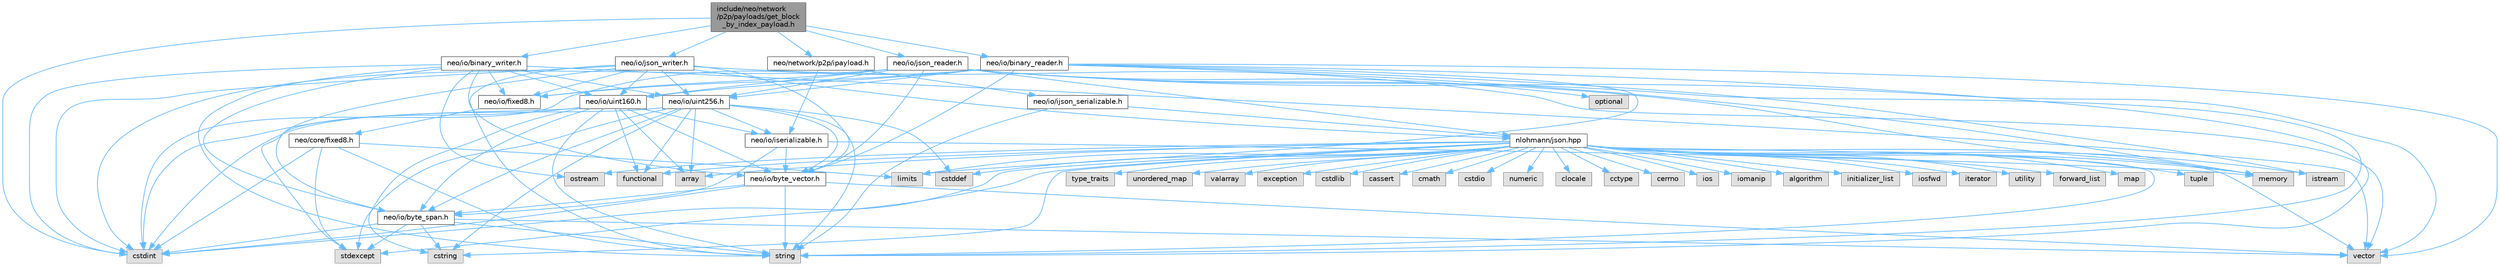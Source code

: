 digraph "include/neo/network/p2p/payloads/get_block_by_index_payload.h"
{
 // LATEX_PDF_SIZE
  bgcolor="transparent";
  edge [fontname=Helvetica,fontsize=10,labelfontname=Helvetica,labelfontsize=10];
  node [fontname=Helvetica,fontsize=10,shape=box,height=0.2,width=0.4];
  Node1 [id="Node000001",label="include/neo/network\l/p2p/payloads/get_block\l_by_index_payload.h",height=0.2,width=0.4,color="gray40", fillcolor="grey60", style="filled", fontcolor="black",tooltip=" "];
  Node1 -> Node2 [id="edge119_Node000001_Node000002",color="steelblue1",style="solid",tooltip=" "];
  Node2 [id="Node000002",label="neo/io/binary_reader.h",height=0.2,width=0.4,color="grey40", fillcolor="white", style="filled",URL="$binary__reader_8h.html",tooltip=" "];
  Node2 -> Node3 [id="edge120_Node000002_Node000003",color="steelblue1",style="solid",tooltip=" "];
  Node3 [id="Node000003",label="neo/io/byte_vector.h",height=0.2,width=0.4,color="grey40", fillcolor="white", style="filled",URL="$io_2byte__vector_8h.html",tooltip=" "];
  Node3 -> Node4 [id="edge121_Node000003_Node000004",color="steelblue1",style="solid",tooltip=" "];
  Node4 [id="Node000004",label="neo/io/byte_span.h",height=0.2,width=0.4,color="grey40", fillcolor="white", style="filled",URL="$io_2byte__span_8h.html",tooltip=" "];
  Node4 -> Node5 [id="edge122_Node000004_Node000005",color="steelblue1",style="solid",tooltip=" "];
  Node5 [id="Node000005",label="cstdint",height=0.2,width=0.4,color="grey60", fillcolor="#E0E0E0", style="filled",tooltip=" "];
  Node4 -> Node6 [id="edge123_Node000004_Node000006",color="steelblue1",style="solid",tooltip=" "];
  Node6 [id="Node000006",label="cstring",height=0.2,width=0.4,color="grey60", fillcolor="#E0E0E0", style="filled",tooltip=" "];
  Node4 -> Node7 [id="edge124_Node000004_Node000007",color="steelblue1",style="solid",tooltip=" "];
  Node7 [id="Node000007",label="stdexcept",height=0.2,width=0.4,color="grey60", fillcolor="#E0E0E0", style="filled",tooltip=" "];
  Node4 -> Node8 [id="edge125_Node000004_Node000008",color="steelblue1",style="solid",tooltip=" "];
  Node8 [id="Node000008",label="string",height=0.2,width=0.4,color="grey60", fillcolor="#E0E0E0", style="filled",tooltip=" "];
  Node4 -> Node9 [id="edge126_Node000004_Node000009",color="steelblue1",style="solid",tooltip=" "];
  Node9 [id="Node000009",label="vector",height=0.2,width=0.4,color="grey60", fillcolor="#E0E0E0", style="filled",tooltip=" "];
  Node3 -> Node5 [id="edge127_Node000003_Node000005",color="steelblue1",style="solid",tooltip=" "];
  Node3 -> Node8 [id="edge128_Node000003_Node000008",color="steelblue1",style="solid",tooltip=" "];
  Node3 -> Node9 [id="edge129_Node000003_Node000009",color="steelblue1",style="solid",tooltip=" "];
  Node2 -> Node10 [id="edge130_Node000002_Node000010",color="steelblue1",style="solid",tooltip=" "];
  Node10 [id="Node000010",label="neo/io/fixed8.h",height=0.2,width=0.4,color="grey40", fillcolor="white", style="filled",URL="$io_2fixed8_8h.html",tooltip=" "];
  Node10 -> Node11 [id="edge131_Node000010_Node000011",color="steelblue1",style="solid",tooltip=" "];
  Node11 [id="Node000011",label="neo/core/fixed8.h",height=0.2,width=0.4,color="grey40", fillcolor="white", style="filled",URL="$core_2fixed8_8h.html",tooltip=" "];
  Node11 -> Node5 [id="edge132_Node000011_Node000005",color="steelblue1",style="solid",tooltip=" "];
  Node11 -> Node12 [id="edge133_Node000011_Node000012",color="steelblue1",style="solid",tooltip=" "];
  Node12 [id="Node000012",label="limits",height=0.2,width=0.4,color="grey60", fillcolor="#E0E0E0", style="filled",tooltip=" "];
  Node11 -> Node7 [id="edge134_Node000011_Node000007",color="steelblue1",style="solid",tooltip=" "];
  Node11 -> Node8 [id="edge135_Node000011_Node000008",color="steelblue1",style="solid",tooltip=" "];
  Node2 -> Node13 [id="edge136_Node000002_Node000013",color="steelblue1",style="solid",tooltip=" "];
  Node13 [id="Node000013",label="neo/io/uint160.h",height=0.2,width=0.4,color="grey40", fillcolor="white", style="filled",URL="$uint160_8h.html",tooltip=" "];
  Node13 -> Node4 [id="edge137_Node000013_Node000004",color="steelblue1",style="solid",tooltip=" "];
  Node13 -> Node3 [id="edge138_Node000013_Node000003",color="steelblue1",style="solid",tooltip=" "];
  Node13 -> Node14 [id="edge139_Node000013_Node000014",color="steelblue1",style="solid",tooltip=" "];
  Node14 [id="Node000014",label="neo/io/iserializable.h",height=0.2,width=0.4,color="grey40", fillcolor="white", style="filled",URL="$iserializable_8h.html",tooltip=" "];
  Node14 -> Node4 [id="edge140_Node000014_Node000004",color="steelblue1",style="solid",tooltip=" "];
  Node14 -> Node3 [id="edge141_Node000014_Node000003",color="steelblue1",style="solid",tooltip=" "];
  Node14 -> Node15 [id="edge142_Node000014_Node000015",color="steelblue1",style="solid",tooltip=" "];
  Node15 [id="Node000015",label="memory",height=0.2,width=0.4,color="grey60", fillcolor="#E0E0E0", style="filled",tooltip=" "];
  Node13 -> Node16 [id="edge143_Node000013_Node000016",color="steelblue1",style="solid",tooltip=" "];
  Node16 [id="Node000016",label="array",height=0.2,width=0.4,color="grey60", fillcolor="#E0E0E0", style="filled",tooltip=" "];
  Node13 -> Node5 [id="edge144_Node000013_Node000005",color="steelblue1",style="solid",tooltip=" "];
  Node13 -> Node6 [id="edge145_Node000013_Node000006",color="steelblue1",style="solid",tooltip=" "];
  Node13 -> Node17 [id="edge146_Node000013_Node000017",color="steelblue1",style="solid",tooltip=" "];
  Node17 [id="Node000017",label="functional",height=0.2,width=0.4,color="grey60", fillcolor="#E0E0E0", style="filled",tooltip=" "];
  Node13 -> Node7 [id="edge147_Node000013_Node000007",color="steelblue1",style="solid",tooltip=" "];
  Node13 -> Node8 [id="edge148_Node000013_Node000008",color="steelblue1",style="solid",tooltip=" "];
  Node2 -> Node18 [id="edge149_Node000002_Node000018",color="steelblue1",style="solid",tooltip=" "];
  Node18 [id="Node000018",label="neo/io/uint256.h",height=0.2,width=0.4,color="grey40", fillcolor="white", style="filled",URL="$uint256_8h.html",tooltip=" "];
  Node18 -> Node4 [id="edge150_Node000018_Node000004",color="steelblue1",style="solid",tooltip=" "];
  Node18 -> Node3 [id="edge151_Node000018_Node000003",color="steelblue1",style="solid",tooltip=" "];
  Node18 -> Node14 [id="edge152_Node000018_Node000014",color="steelblue1",style="solid",tooltip=" "];
  Node18 -> Node16 [id="edge153_Node000018_Node000016",color="steelblue1",style="solid",tooltip=" "];
  Node18 -> Node19 [id="edge154_Node000018_Node000019",color="steelblue1",style="solid",tooltip=" "];
  Node19 [id="Node000019",label="cstddef",height=0.2,width=0.4,color="grey60", fillcolor="#E0E0E0", style="filled",tooltip=" "];
  Node18 -> Node5 [id="edge155_Node000018_Node000005",color="steelblue1",style="solid",tooltip=" "];
  Node18 -> Node6 [id="edge156_Node000018_Node000006",color="steelblue1",style="solid",tooltip=" "];
  Node18 -> Node17 [id="edge157_Node000018_Node000017",color="steelblue1",style="solid",tooltip=" "];
  Node18 -> Node7 [id="edge158_Node000018_Node000007",color="steelblue1",style="solid",tooltip=" "];
  Node18 -> Node8 [id="edge159_Node000018_Node000008",color="steelblue1",style="solid",tooltip=" "];
  Node2 -> Node5 [id="edge160_Node000002_Node000005",color="steelblue1",style="solid",tooltip=" "];
  Node2 -> Node20 [id="edge161_Node000002_Node000020",color="steelblue1",style="solid",tooltip=" "];
  Node20 [id="Node000020",label="istream",height=0.2,width=0.4,color="grey60", fillcolor="#E0E0E0", style="filled",tooltip=" "];
  Node2 -> Node12 [id="edge162_Node000002_Node000012",color="steelblue1",style="solid",tooltip=" "];
  Node2 -> Node15 [id="edge163_Node000002_Node000015",color="steelblue1",style="solid",tooltip=" "];
  Node2 -> Node8 [id="edge164_Node000002_Node000008",color="steelblue1",style="solid",tooltip=" "];
  Node2 -> Node9 [id="edge165_Node000002_Node000009",color="steelblue1",style="solid",tooltip=" "];
  Node1 -> Node21 [id="edge166_Node000001_Node000021",color="steelblue1",style="solid",tooltip=" "];
  Node21 [id="Node000021",label="neo/io/binary_writer.h",height=0.2,width=0.4,color="grey40", fillcolor="white", style="filled",URL="$binary__writer_8h.html",tooltip=" "];
  Node21 -> Node4 [id="edge167_Node000021_Node000004",color="steelblue1",style="solid",tooltip=" "];
  Node21 -> Node3 [id="edge168_Node000021_Node000003",color="steelblue1",style="solid",tooltip=" "];
  Node21 -> Node10 [id="edge169_Node000021_Node000010",color="steelblue1",style="solid",tooltip=" "];
  Node21 -> Node13 [id="edge170_Node000021_Node000013",color="steelblue1",style="solid",tooltip=" "];
  Node21 -> Node18 [id="edge171_Node000021_Node000018",color="steelblue1",style="solid",tooltip=" "];
  Node21 -> Node5 [id="edge172_Node000021_Node000005",color="steelblue1",style="solid",tooltip=" "];
  Node21 -> Node22 [id="edge173_Node000021_Node000022",color="steelblue1",style="solid",tooltip=" "];
  Node22 [id="Node000022",label="ostream",height=0.2,width=0.4,color="grey60", fillcolor="#E0E0E0", style="filled",tooltip=" "];
  Node21 -> Node8 [id="edge174_Node000021_Node000008",color="steelblue1",style="solid",tooltip=" "];
  Node21 -> Node9 [id="edge175_Node000021_Node000009",color="steelblue1",style="solid",tooltip=" "];
  Node1 -> Node23 [id="edge176_Node000001_Node000023",color="steelblue1",style="solid",tooltip=" "];
  Node23 [id="Node000023",label="neo/io/json_reader.h",height=0.2,width=0.4,color="grey40", fillcolor="white", style="filled",URL="$json__reader_8h.html",tooltip=" "];
  Node23 -> Node3 [id="edge177_Node000023_Node000003",color="steelblue1",style="solid",tooltip=" "];
  Node23 -> Node10 [id="edge178_Node000023_Node000010",color="steelblue1",style="solid",tooltip=" "];
  Node23 -> Node13 [id="edge179_Node000023_Node000013",color="steelblue1",style="solid",tooltip=" "];
  Node23 -> Node18 [id="edge180_Node000023_Node000018",color="steelblue1",style="solid",tooltip=" "];
  Node23 -> Node5 [id="edge181_Node000023_Node000005",color="steelblue1",style="solid",tooltip=" "];
  Node23 -> Node15 [id="edge182_Node000023_Node000015",color="steelblue1",style="solid",tooltip=" "];
  Node23 -> Node24 [id="edge183_Node000023_Node000024",color="steelblue1",style="solid",tooltip=" "];
  Node24 [id="Node000024",label="nlohmann/json.hpp",height=0.2,width=0.4,color="grey40", fillcolor="white", style="filled",URL="$json_8hpp.html",tooltip=" "];
  Node24 -> Node25 [id="edge184_Node000024_Node000025",color="steelblue1",style="solid",tooltip=" "];
  Node25 [id="Node000025",label="algorithm",height=0.2,width=0.4,color="grey60", fillcolor="#E0E0E0", style="filled",tooltip=" "];
  Node24 -> Node19 [id="edge185_Node000024_Node000019",color="steelblue1",style="solid",tooltip=" "];
  Node24 -> Node17 [id="edge186_Node000024_Node000017",color="steelblue1",style="solid",tooltip=" "];
  Node24 -> Node26 [id="edge187_Node000024_Node000026",color="steelblue1",style="solid",tooltip=" "];
  Node26 [id="Node000026",label="initializer_list",height=0.2,width=0.4,color="grey60", fillcolor="#E0E0E0", style="filled",tooltip=" "];
  Node24 -> Node27 [id="edge188_Node000024_Node000027",color="steelblue1",style="solid",tooltip=" "];
  Node27 [id="Node000027",label="iosfwd",height=0.2,width=0.4,color="grey60", fillcolor="#E0E0E0", style="filled",tooltip=" "];
  Node24 -> Node28 [id="edge189_Node000024_Node000028",color="steelblue1",style="solid",tooltip=" "];
  Node28 [id="Node000028",label="iterator",height=0.2,width=0.4,color="grey60", fillcolor="#E0E0E0", style="filled",tooltip=" "];
  Node24 -> Node15 [id="edge190_Node000024_Node000015",color="steelblue1",style="solid",tooltip=" "];
  Node24 -> Node8 [id="edge191_Node000024_Node000008",color="steelblue1",style="solid",tooltip=" "];
  Node24 -> Node29 [id="edge192_Node000024_Node000029",color="steelblue1",style="solid",tooltip=" "];
  Node29 [id="Node000029",label="utility",height=0.2,width=0.4,color="grey60", fillcolor="#E0E0E0", style="filled",tooltip=" "];
  Node24 -> Node9 [id="edge193_Node000024_Node000009",color="steelblue1",style="solid",tooltip=" "];
  Node24 -> Node16 [id="edge194_Node000024_Node000016",color="steelblue1",style="solid",tooltip=" "];
  Node24 -> Node30 [id="edge195_Node000024_Node000030",color="steelblue1",style="solid",tooltip=" "];
  Node30 [id="Node000030",label="forward_list",height=0.2,width=0.4,color="grey60", fillcolor="#E0E0E0", style="filled",tooltip=" "];
  Node24 -> Node31 [id="edge196_Node000024_Node000031",color="steelblue1",style="solid",tooltip=" "];
  Node31 [id="Node000031",label="map",height=0.2,width=0.4,color="grey60", fillcolor="#E0E0E0", style="filled",tooltip=" "];
  Node24 -> Node32 [id="edge197_Node000024_Node000032",color="steelblue1",style="solid",tooltip=" "];
  Node32 [id="Node000032",label="tuple",height=0.2,width=0.4,color="grey60", fillcolor="#E0E0E0", style="filled",tooltip=" "];
  Node24 -> Node33 [id="edge198_Node000024_Node000033",color="steelblue1",style="solid",tooltip=" "];
  Node33 [id="Node000033",label="type_traits",height=0.2,width=0.4,color="grey60", fillcolor="#E0E0E0", style="filled",tooltip=" "];
  Node24 -> Node34 [id="edge199_Node000024_Node000034",color="steelblue1",style="solid",tooltip=" "];
  Node34 [id="Node000034",label="unordered_map",height=0.2,width=0.4,color="grey60", fillcolor="#E0E0E0", style="filled",tooltip=" "];
  Node24 -> Node35 [id="edge200_Node000024_Node000035",color="steelblue1",style="solid",tooltip=" "];
  Node35 [id="Node000035",label="valarray",height=0.2,width=0.4,color="grey60", fillcolor="#E0E0E0", style="filled",tooltip=" "];
  Node24 -> Node36 [id="edge201_Node000024_Node000036",color="steelblue1",style="solid",tooltip=" "];
  Node36 [id="Node000036",label="exception",height=0.2,width=0.4,color="grey60", fillcolor="#E0E0E0", style="filled",tooltip=" "];
  Node24 -> Node7 [id="edge202_Node000024_Node000007",color="steelblue1",style="solid",tooltip=" "];
  Node24 -> Node5 [id="edge203_Node000024_Node000005",color="steelblue1",style="solid",tooltip=" "];
  Node24 -> Node37 [id="edge204_Node000024_Node000037",color="steelblue1",style="solid",tooltip=" "];
  Node37 [id="Node000037",label="cstdlib",height=0.2,width=0.4,color="grey60", fillcolor="#E0E0E0", style="filled",tooltip=" "];
  Node24 -> Node38 [id="edge205_Node000024_Node000038",color="steelblue1",style="solid",tooltip=" "];
  Node38 [id="Node000038",label="cassert",height=0.2,width=0.4,color="grey60", fillcolor="#E0E0E0", style="filled",tooltip=" "];
  Node24 -> Node12 [id="edge206_Node000024_Node000012",color="steelblue1",style="solid",tooltip=" "];
  Node24 -> Node6 [id="edge207_Node000024_Node000006",color="steelblue1",style="solid",tooltip=" "];
  Node24 -> Node39 [id="edge208_Node000024_Node000039",color="steelblue1",style="solid",tooltip=" "];
  Node39 [id="Node000039",label="cmath",height=0.2,width=0.4,color="grey60", fillcolor="#E0E0E0", style="filled",tooltip=" "];
  Node24 -> Node40 [id="edge209_Node000024_Node000040",color="steelblue1",style="solid",tooltip=" "];
  Node40 [id="Node000040",label="cstdio",height=0.2,width=0.4,color="grey60", fillcolor="#E0E0E0", style="filled",tooltip=" "];
  Node24 -> Node41 [id="edge210_Node000024_Node000041",color="steelblue1",style="solid",tooltip=" "];
  Node41 [id="Node000041",label="numeric",height=0.2,width=0.4,color="grey60", fillcolor="#E0E0E0", style="filled",tooltip=" "];
  Node24 -> Node20 [id="edge211_Node000024_Node000020",color="steelblue1",style="solid",tooltip=" "];
  Node24 -> Node42 [id="edge212_Node000024_Node000042",color="steelblue1",style="solid",tooltip=" "];
  Node42 [id="Node000042",label="clocale",height=0.2,width=0.4,color="grey60", fillcolor="#E0E0E0", style="filled",tooltip=" "];
  Node24 -> Node43 [id="edge213_Node000024_Node000043",color="steelblue1",style="solid",tooltip=" "];
  Node43 [id="Node000043",label="cctype",height=0.2,width=0.4,color="grey60", fillcolor="#E0E0E0", style="filled",tooltip=" "];
  Node24 -> Node44 [id="edge214_Node000024_Node000044",color="steelblue1",style="solid",tooltip=" "];
  Node44 [id="Node000044",label="cerrno",height=0.2,width=0.4,color="grey60", fillcolor="#E0E0E0", style="filled",tooltip=" "];
  Node24 -> Node45 [id="edge215_Node000024_Node000045",color="steelblue1",style="solid",tooltip=" "];
  Node45 [id="Node000045",label="ios",height=0.2,width=0.4,color="grey60", fillcolor="#E0E0E0", style="filled",tooltip=" "];
  Node24 -> Node22 [id="edge216_Node000024_Node000022",color="steelblue1",style="solid",tooltip=" "];
  Node24 -> Node46 [id="edge217_Node000024_Node000046",color="steelblue1",style="solid",tooltip=" "];
  Node46 [id="Node000046",label="iomanip",height=0.2,width=0.4,color="grey60", fillcolor="#E0E0E0", style="filled",tooltip=" "];
  Node23 -> Node47 [id="edge218_Node000023_Node000047",color="steelblue1",style="solid",tooltip=" "];
  Node47 [id="Node000047",label="optional",height=0.2,width=0.4,color="grey60", fillcolor="#E0E0E0", style="filled",tooltip=" "];
  Node23 -> Node8 [id="edge219_Node000023_Node000008",color="steelblue1",style="solid",tooltip=" "];
  Node23 -> Node9 [id="edge220_Node000023_Node000009",color="steelblue1",style="solid",tooltip=" "];
  Node1 -> Node48 [id="edge221_Node000001_Node000048",color="steelblue1",style="solid",tooltip=" "];
  Node48 [id="Node000048",label="neo/io/json_writer.h",height=0.2,width=0.4,color="grey40", fillcolor="white", style="filled",URL="$json__writer_8h.html",tooltip=" "];
  Node48 -> Node4 [id="edge222_Node000048_Node000004",color="steelblue1",style="solid",tooltip=" "];
  Node48 -> Node3 [id="edge223_Node000048_Node000003",color="steelblue1",style="solid",tooltip=" "];
  Node48 -> Node10 [id="edge224_Node000048_Node000010",color="steelblue1",style="solid",tooltip=" "];
  Node48 -> Node13 [id="edge225_Node000048_Node000013",color="steelblue1",style="solid",tooltip=" "];
  Node48 -> Node18 [id="edge226_Node000048_Node000018",color="steelblue1",style="solid",tooltip=" "];
  Node48 -> Node5 [id="edge227_Node000048_Node000005",color="steelblue1",style="solid",tooltip=" "];
  Node48 -> Node24 [id="edge228_Node000048_Node000024",color="steelblue1",style="solid",tooltip=" "];
  Node48 -> Node8 [id="edge229_Node000048_Node000008",color="steelblue1",style="solid",tooltip=" "];
  Node48 -> Node9 [id="edge230_Node000048_Node000009",color="steelblue1",style="solid",tooltip=" "];
  Node1 -> Node49 [id="edge231_Node000001_Node000049",color="steelblue1",style="solid",tooltip=" "];
  Node49 [id="Node000049",label="neo/network/p2p/ipayload.h",height=0.2,width=0.4,color="grey40", fillcolor="white", style="filled",URL="$p2p_2ipayload_8h.html",tooltip=" "];
  Node49 -> Node50 [id="edge232_Node000049_Node000050",color="steelblue1",style="solid",tooltip=" "];
  Node50 [id="Node000050",label="neo/io/ijson_serializable.h",height=0.2,width=0.4,color="grey40", fillcolor="white", style="filled",URL="$ijson__serializable_8h.html",tooltip=" "];
  Node50 -> Node24 [id="edge233_Node000050_Node000024",color="steelblue1",style="solid",tooltip=" "];
  Node50 -> Node8 [id="edge234_Node000050_Node000008",color="steelblue1",style="solid",tooltip=" "];
  Node49 -> Node14 [id="edge235_Node000049_Node000014",color="steelblue1",style="solid",tooltip=" "];
  Node1 -> Node5 [id="edge236_Node000001_Node000005",color="steelblue1",style="solid",tooltip=" "];
}

